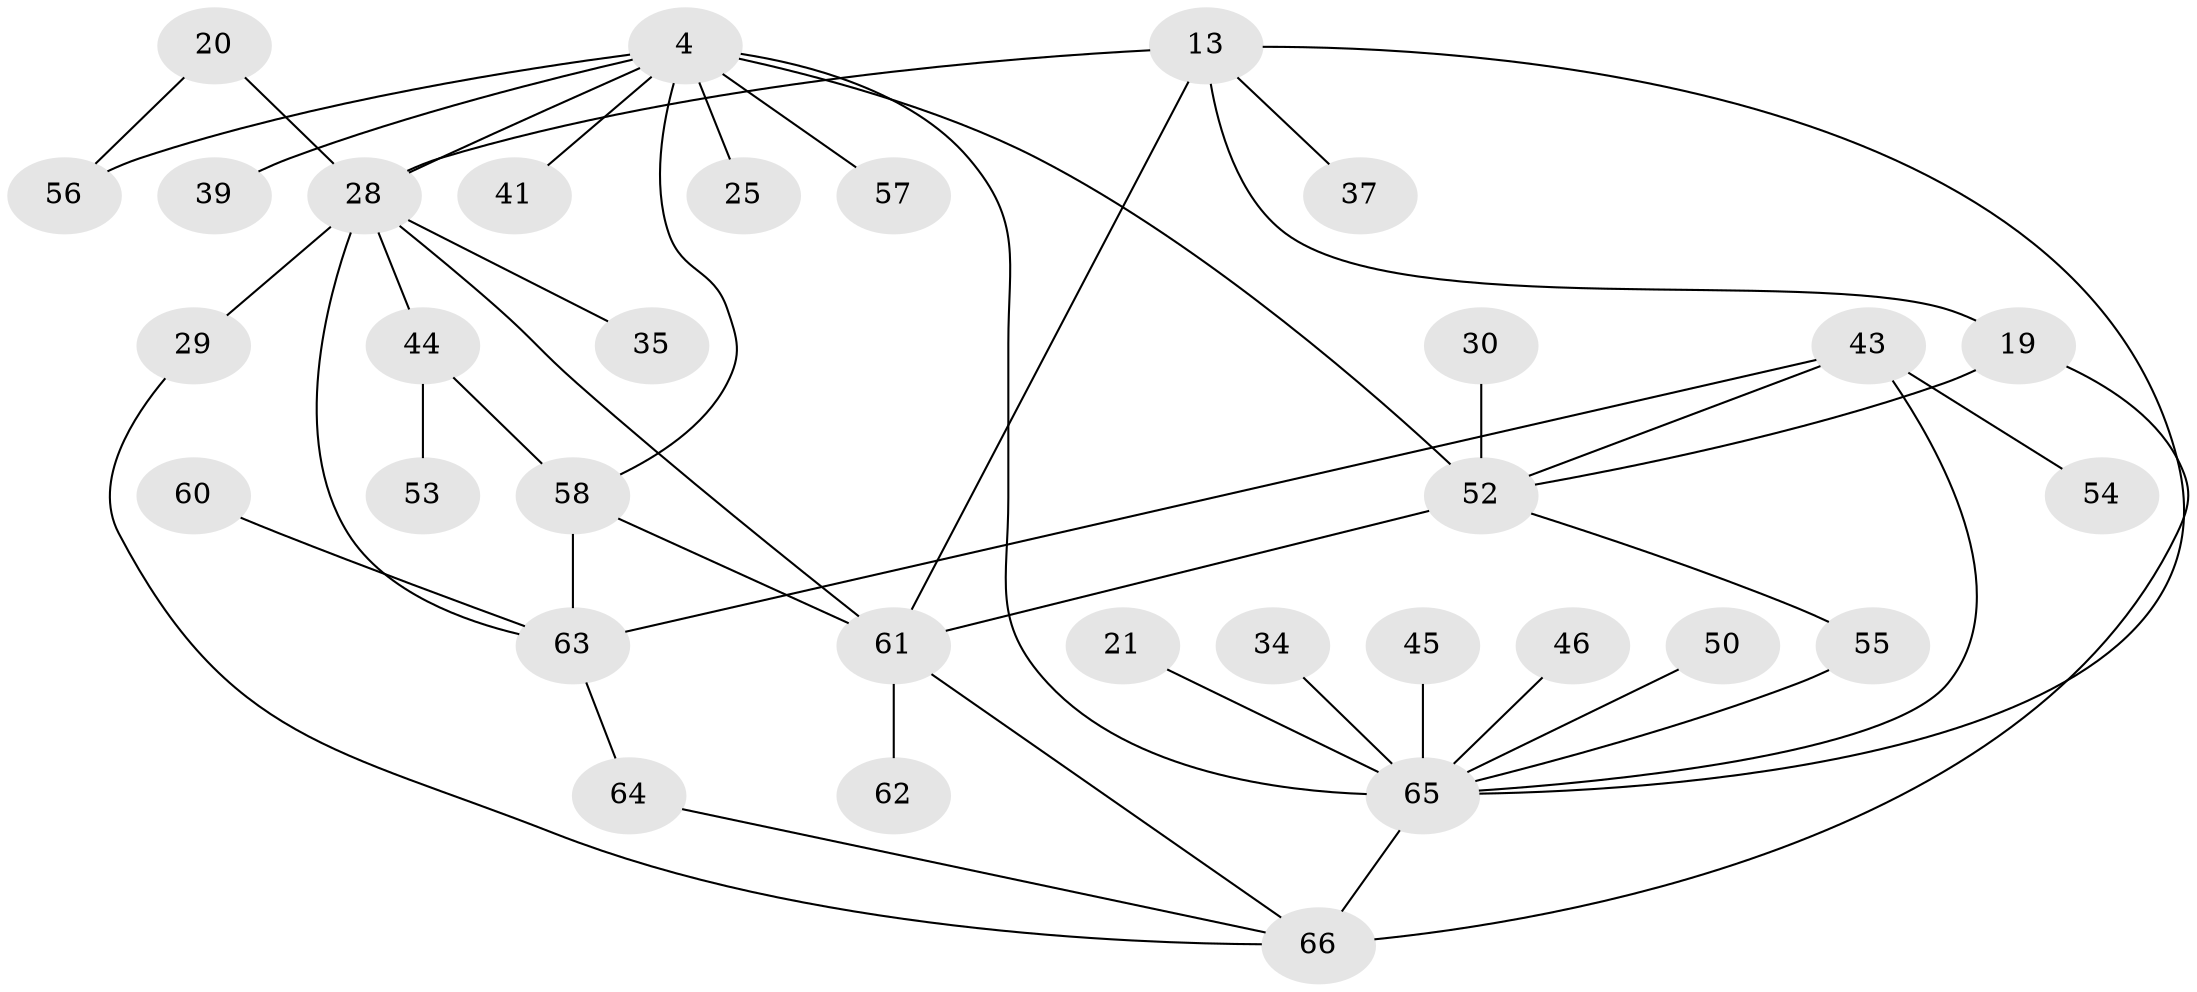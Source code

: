 // original degree distribution, {9: 0.015151515151515152, 7: 0.015151515151515152, 4: 0.13636363636363635, 5: 0.07575757575757576, 3: 0.21212121212121213, 6: 0.045454545454545456, 2: 0.24242424242424243, 1: 0.25757575757575757}
// Generated by graph-tools (version 1.1) at 2025/42/03/09/25 04:42:04]
// undirected, 33 vertices, 47 edges
graph export_dot {
graph [start="1"]
  node [color=gray90,style=filled];
  4 [super="+1"];
  13;
  19;
  20;
  21;
  25;
  28 [super="+2"];
  29;
  30;
  34 [super="+16"];
  35;
  37;
  39;
  41 [super="+40"];
  43 [super="+18+27"];
  44 [super="+31"];
  45;
  46;
  50;
  52 [super="+5+3+11"];
  53;
  54;
  55;
  56 [super="+12"];
  57;
  58 [super="+32"];
  60;
  61 [super="+49+36"];
  62;
  63 [super="+22+42"];
  64 [super="+47"];
  65 [super="+8+14+26+48"];
  66 [super="+38+59"];
  4 -- 25;
  4 -- 56 [weight=2];
  4 -- 39;
  4 -- 57;
  4 -- 28;
  4 -- 65 [weight=3];
  4 -- 52;
  4 -- 58;
  4 -- 41;
  13 -- 19;
  13 -- 28 [weight=2];
  13 -- 37;
  13 -- 65;
  13 -- 61;
  19 -- 52;
  19 -- 66;
  20 -- 56;
  20 -- 28;
  21 -- 65;
  28 -- 29 [weight=2];
  28 -- 35;
  28 -- 61;
  28 -- 44 [weight=2];
  28 -- 63;
  29 -- 66;
  30 -- 52;
  34 -- 65;
  43 -- 52 [weight=2];
  43 -- 63;
  43 -- 65 [weight=3];
  43 -- 54;
  44 -- 53;
  44 -- 58;
  45 -- 65;
  46 -- 65;
  50 -- 65;
  52 -- 55;
  52 -- 61 [weight=3];
  55 -- 65;
  58 -- 61;
  58 -- 63 [weight=2];
  60 -- 63;
  61 -- 62;
  61 -- 66;
  63 -- 64;
  64 -- 66;
  65 -- 66 [weight=2];
}
